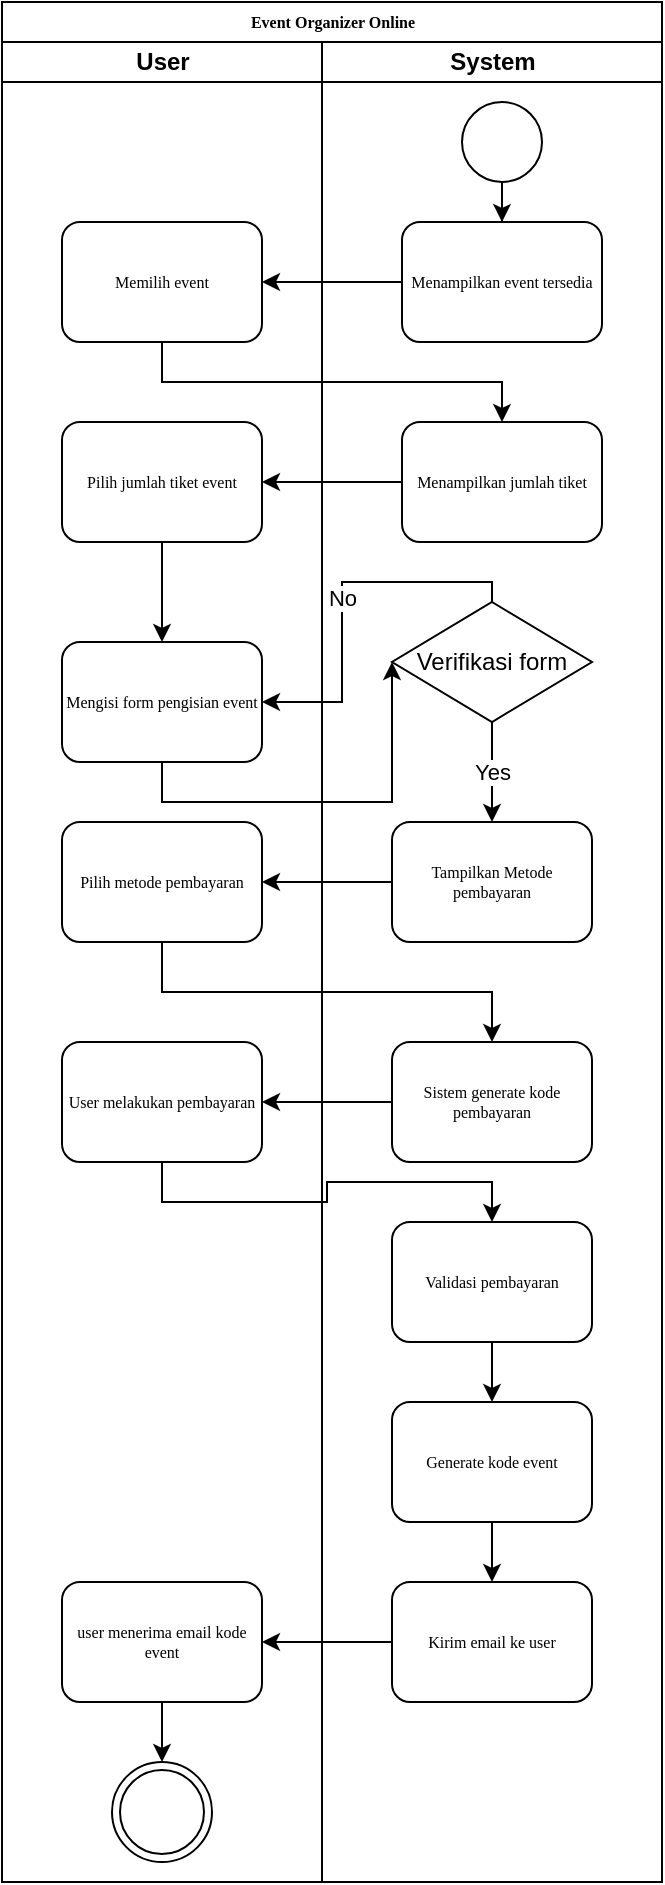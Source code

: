 <mxfile version="20.4.0" type="github">
  <diagram name="Page-1" id="74e2e168-ea6b-b213-b513-2b3c1d86103e">
    <mxGraphModel dx="1038" dy="587" grid="1" gridSize="10" guides="1" tooltips="1" connect="1" arrows="1" fold="1" page="1" pageScale="1" pageWidth="1100" pageHeight="850" background="none" math="0" shadow="0">
      <root>
        <mxCell id="0" />
        <mxCell id="1" parent="0" />
        <mxCell id="77e6c97f196da883-1" value="Event Organizer Online" style="swimlane;html=1;childLayout=stackLayout;startSize=20;rounded=0;shadow=0;labelBackgroundColor=none;strokeWidth=1;fontFamily=Verdana;fontSize=8;align=center;" parent="1" vertex="1">
          <mxGeometry x="70" y="40" width="330" height="940" as="geometry" />
        </mxCell>
        <mxCell id="77e6c97f196da883-2" value="User" style="swimlane;html=1;startSize=20;" parent="77e6c97f196da883-1" vertex="1">
          <mxGeometry y="20" width="160" height="920" as="geometry" />
        </mxCell>
        <mxCell id="77e6c97f196da883-11" value="Memilih event" style="rounded=1;whiteSpace=wrap;html=1;shadow=0;labelBackgroundColor=none;strokeWidth=1;fontFamily=Verdana;fontSize=8;align=center;" parent="77e6c97f196da883-2" vertex="1">
          <mxGeometry x="30" y="90" width="100" height="60" as="geometry" />
        </mxCell>
        <mxCell id="_BVxVds4RlHdZlTq_FJE-15" style="edgeStyle=orthogonalEdgeStyle;rounded=0;orthogonalLoop=1;jettySize=auto;html=1;entryX=0.5;entryY=0;entryDx=0;entryDy=0;" edge="1" parent="77e6c97f196da883-2" source="77e6c97f196da883-18" target="_BVxVds4RlHdZlTq_FJE-8">
          <mxGeometry relative="1" as="geometry" />
        </mxCell>
        <mxCell id="77e6c97f196da883-18" value="Pilih jumlah tiket event" style="rounded=1;whiteSpace=wrap;html=1;shadow=0;labelBackgroundColor=none;strokeWidth=1;fontFamily=Verdana;fontSize=8;align=center;" parent="77e6c97f196da883-2" vertex="1">
          <mxGeometry x="30" y="190" width="100" height="60" as="geometry" />
        </mxCell>
        <mxCell id="_BVxVds4RlHdZlTq_FJE-8" value="Mengisi form pengisian event" style="rounded=1;whiteSpace=wrap;html=1;shadow=0;labelBackgroundColor=none;strokeWidth=1;fontFamily=Verdana;fontSize=8;align=center;" vertex="1" parent="77e6c97f196da883-2">
          <mxGeometry x="30" y="300" width="100" height="60" as="geometry" />
        </mxCell>
        <mxCell id="_BVxVds4RlHdZlTq_FJE-22" value="Pilih metode pembayaran" style="rounded=1;whiteSpace=wrap;html=1;shadow=0;labelBackgroundColor=none;strokeWidth=1;fontFamily=Verdana;fontSize=8;align=center;" vertex="1" parent="77e6c97f196da883-2">
          <mxGeometry x="30" y="390" width="100" height="60" as="geometry" />
        </mxCell>
        <mxCell id="_BVxVds4RlHdZlTq_FJE-26" value="User melakukan pembayaran" style="rounded=1;whiteSpace=wrap;html=1;shadow=0;labelBackgroundColor=none;strokeWidth=1;fontFamily=Verdana;fontSize=8;align=center;" vertex="1" parent="77e6c97f196da883-2">
          <mxGeometry x="30" y="500" width="100" height="60" as="geometry" />
        </mxCell>
        <mxCell id="_BVxVds4RlHdZlTq_FJE-41" style="edgeStyle=orthogonalEdgeStyle;rounded=0;orthogonalLoop=1;jettySize=auto;html=1;entryX=0.5;entryY=0;entryDx=0;entryDy=0;" edge="1" parent="77e6c97f196da883-2" source="_BVxVds4RlHdZlTq_FJE-35" target="_BVxVds4RlHdZlTq_FJE-40">
          <mxGeometry relative="1" as="geometry" />
        </mxCell>
        <mxCell id="_BVxVds4RlHdZlTq_FJE-35" value="user menerima email kode event" style="rounded=1;whiteSpace=wrap;html=1;shadow=0;labelBackgroundColor=none;strokeWidth=1;fontFamily=Verdana;fontSize=8;align=center;" vertex="1" parent="77e6c97f196da883-2">
          <mxGeometry x="30" y="770" width="100" height="60" as="geometry" />
        </mxCell>
        <mxCell id="_BVxVds4RlHdZlTq_FJE-40" value="" style="ellipse;shape=doubleEllipse;whiteSpace=wrap;html=1;aspect=fixed;shadow=0;labelBackgroundColor=default;labelBorderColor=#FFFFFF;sketch=0;fillStyle=auto;strokeWidth=1;fillColor=default;" vertex="1" parent="77e6c97f196da883-2">
          <mxGeometry x="55" y="860" width="50" height="50" as="geometry" />
        </mxCell>
        <mxCell id="_BVxVds4RlHdZlTq_FJE-23" style="edgeStyle=orthogonalEdgeStyle;rounded=0;orthogonalLoop=1;jettySize=auto;html=1;entryX=1;entryY=0.5;entryDx=0;entryDy=0;" edge="1" parent="77e6c97f196da883-1" source="_BVxVds4RlHdZlTq_FJE-16" target="_BVxVds4RlHdZlTq_FJE-22">
          <mxGeometry relative="1" as="geometry" />
        </mxCell>
        <mxCell id="_BVxVds4RlHdZlTq_FJE-25" style="edgeStyle=orthogonalEdgeStyle;rounded=0;orthogonalLoop=1;jettySize=auto;html=1;entryX=0.5;entryY=0;entryDx=0;entryDy=0;exitX=0.5;exitY=1;exitDx=0;exitDy=0;" edge="1" parent="77e6c97f196da883-1" source="_BVxVds4RlHdZlTq_FJE-22" target="_BVxVds4RlHdZlTq_FJE-24">
          <mxGeometry relative="1" as="geometry" />
        </mxCell>
        <mxCell id="_BVxVds4RlHdZlTq_FJE-27" style="edgeStyle=orthogonalEdgeStyle;rounded=0;orthogonalLoop=1;jettySize=auto;html=1;entryX=1;entryY=0.5;entryDx=0;entryDy=0;" edge="1" parent="77e6c97f196da883-1" source="_BVxVds4RlHdZlTq_FJE-24" target="_BVxVds4RlHdZlTq_FJE-26">
          <mxGeometry relative="1" as="geometry" />
        </mxCell>
        <mxCell id="77e6c97f196da883-3" value="System" style="swimlane;html=1;startSize=20;" parent="77e6c97f196da883-1" vertex="1">
          <mxGeometry x="160" y="20" width="170" height="920" as="geometry" />
        </mxCell>
        <mxCell id="_BVxVds4RlHdZlTq_FJE-9" value="Menampilkan event tersedia" style="rounded=1;whiteSpace=wrap;html=1;shadow=0;labelBackgroundColor=none;strokeWidth=1;fontFamily=Verdana;fontSize=8;align=center;" vertex="1" parent="77e6c97f196da883-3">
          <mxGeometry x="40" y="90" width="100" height="60" as="geometry" />
        </mxCell>
        <mxCell id="_BVxVds4RlHdZlTq_FJE-11" style="edgeStyle=orthogonalEdgeStyle;rounded=0;orthogonalLoop=1;jettySize=auto;html=1;entryX=0.5;entryY=0;entryDx=0;entryDy=0;" edge="1" parent="77e6c97f196da883-3" source="_BVxVds4RlHdZlTq_FJE-6" target="_BVxVds4RlHdZlTq_FJE-9">
          <mxGeometry relative="1" as="geometry" />
        </mxCell>
        <mxCell id="_BVxVds4RlHdZlTq_FJE-6" value="" style="ellipse;whiteSpace=wrap;html=1;aspect=fixed;fillColor=#FFFFFF;" vertex="1" parent="77e6c97f196da883-3">
          <mxGeometry x="70" y="30" width="40" height="40" as="geometry" />
        </mxCell>
        <mxCell id="_BVxVds4RlHdZlTq_FJE-10" value="Menampilkan jumlah tiket" style="rounded=1;whiteSpace=wrap;html=1;shadow=0;labelBackgroundColor=none;strokeWidth=1;fontFamily=Verdana;fontSize=8;align=center;" vertex="1" parent="77e6c97f196da883-3">
          <mxGeometry x="40" y="190" width="100" height="60" as="geometry" />
        </mxCell>
        <mxCell id="_BVxVds4RlHdZlTq_FJE-16" value="Tampilkan Metode pembayaran" style="rounded=1;whiteSpace=wrap;html=1;shadow=0;labelBackgroundColor=none;strokeWidth=1;fontFamily=Verdana;fontSize=8;align=center;" vertex="1" parent="77e6c97f196da883-3">
          <mxGeometry x="35" y="390" width="100" height="60" as="geometry" />
        </mxCell>
        <mxCell id="_BVxVds4RlHdZlTq_FJE-19" value="Yes" style="edgeStyle=orthogonalEdgeStyle;rounded=0;orthogonalLoop=1;jettySize=auto;html=1;entryX=0.5;entryY=0;entryDx=0;entryDy=0;" edge="1" parent="77e6c97f196da883-3" source="_BVxVds4RlHdZlTq_FJE-17" target="_BVxVds4RlHdZlTq_FJE-16">
          <mxGeometry relative="1" as="geometry" />
        </mxCell>
        <mxCell id="_BVxVds4RlHdZlTq_FJE-17" value="Verifikasi form" style="rhombus;whiteSpace=wrap;html=1;fillColor=#FFFFFF;" vertex="1" parent="77e6c97f196da883-3">
          <mxGeometry x="35" y="280" width="100" height="60" as="geometry" />
        </mxCell>
        <mxCell id="_BVxVds4RlHdZlTq_FJE-24" value="Sistem generate kode pembayaran" style="rounded=1;whiteSpace=wrap;html=1;shadow=0;labelBackgroundColor=none;strokeWidth=1;fontFamily=Verdana;fontSize=8;align=center;" vertex="1" parent="77e6c97f196da883-3">
          <mxGeometry x="35" y="500" width="100" height="60" as="geometry" />
        </mxCell>
        <mxCell id="_BVxVds4RlHdZlTq_FJE-31" style="edgeStyle=orthogonalEdgeStyle;rounded=0;orthogonalLoop=1;jettySize=auto;html=1;exitX=0.5;exitY=1;exitDx=0;exitDy=0;entryX=0.5;entryY=0;entryDx=0;entryDy=0;" edge="1" parent="77e6c97f196da883-3" source="_BVxVds4RlHdZlTq_FJE-28" target="_BVxVds4RlHdZlTq_FJE-30">
          <mxGeometry relative="1" as="geometry" />
        </mxCell>
        <mxCell id="_BVxVds4RlHdZlTq_FJE-28" value="Validasi pembayaran" style="rounded=1;whiteSpace=wrap;html=1;shadow=0;labelBackgroundColor=none;strokeWidth=1;fontFamily=Verdana;fontSize=8;align=center;" vertex="1" parent="77e6c97f196da883-3">
          <mxGeometry x="35" y="590" width="100" height="60" as="geometry" />
        </mxCell>
        <mxCell id="_BVxVds4RlHdZlTq_FJE-33" style="edgeStyle=orthogonalEdgeStyle;rounded=0;orthogonalLoop=1;jettySize=auto;html=1;entryX=0.5;entryY=0;entryDx=0;entryDy=0;" edge="1" parent="77e6c97f196da883-3" source="_BVxVds4RlHdZlTq_FJE-30" target="_BVxVds4RlHdZlTq_FJE-32">
          <mxGeometry relative="1" as="geometry" />
        </mxCell>
        <mxCell id="_BVxVds4RlHdZlTq_FJE-30" value="Generate kode event" style="rounded=1;whiteSpace=wrap;html=1;shadow=0;labelBackgroundColor=none;strokeWidth=1;fontFamily=Verdana;fontSize=8;align=center;" vertex="1" parent="77e6c97f196da883-3">
          <mxGeometry x="35" y="680" width="100" height="60" as="geometry" />
        </mxCell>
        <mxCell id="_BVxVds4RlHdZlTq_FJE-32" value="Kirim email ke user" style="rounded=1;whiteSpace=wrap;html=1;shadow=0;labelBackgroundColor=none;strokeWidth=1;fontFamily=Verdana;fontSize=8;align=center;" vertex="1" parent="77e6c97f196da883-3">
          <mxGeometry x="35" y="770" width="100" height="60" as="geometry" />
        </mxCell>
        <mxCell id="_BVxVds4RlHdZlTq_FJE-12" style="edgeStyle=orthogonalEdgeStyle;rounded=0;orthogonalLoop=1;jettySize=auto;html=1;entryX=1;entryY=0.5;entryDx=0;entryDy=0;" edge="1" parent="77e6c97f196da883-1" source="_BVxVds4RlHdZlTq_FJE-9" target="77e6c97f196da883-11">
          <mxGeometry relative="1" as="geometry" />
        </mxCell>
        <mxCell id="_BVxVds4RlHdZlTq_FJE-13" style="edgeStyle=orthogonalEdgeStyle;rounded=0;orthogonalLoop=1;jettySize=auto;html=1;entryX=0.5;entryY=0;entryDx=0;entryDy=0;exitX=0.5;exitY=1;exitDx=0;exitDy=0;" edge="1" parent="77e6c97f196da883-1" source="77e6c97f196da883-11" target="_BVxVds4RlHdZlTq_FJE-10">
          <mxGeometry relative="1" as="geometry" />
        </mxCell>
        <mxCell id="_BVxVds4RlHdZlTq_FJE-14" style="edgeStyle=orthogonalEdgeStyle;rounded=0;orthogonalLoop=1;jettySize=auto;html=1;entryX=1;entryY=0.5;entryDx=0;entryDy=0;" edge="1" parent="77e6c97f196da883-1" source="_BVxVds4RlHdZlTq_FJE-10" target="77e6c97f196da883-18">
          <mxGeometry relative="1" as="geometry" />
        </mxCell>
        <mxCell id="_BVxVds4RlHdZlTq_FJE-18" style="edgeStyle=orthogonalEdgeStyle;rounded=0;orthogonalLoop=1;jettySize=auto;html=1;entryX=0;entryY=0.5;entryDx=0;entryDy=0;exitX=0.5;exitY=1;exitDx=0;exitDy=0;" edge="1" parent="77e6c97f196da883-1" source="_BVxVds4RlHdZlTq_FJE-8" target="_BVxVds4RlHdZlTq_FJE-17">
          <mxGeometry relative="1" as="geometry">
            <Array as="points">
              <mxPoint x="80" y="400" />
              <mxPoint x="195" y="400" />
            </Array>
          </mxGeometry>
        </mxCell>
        <mxCell id="_BVxVds4RlHdZlTq_FJE-21" value="No" style="edgeStyle=orthogonalEdgeStyle;rounded=0;orthogonalLoop=1;jettySize=auto;html=1;entryX=1;entryY=0.5;entryDx=0;entryDy=0;exitX=0.5;exitY=0;exitDx=0;exitDy=0;" edge="1" parent="77e6c97f196da883-1" source="_BVxVds4RlHdZlTq_FJE-17" target="_BVxVds4RlHdZlTq_FJE-8">
          <mxGeometry relative="1" as="geometry">
            <Array as="points">
              <mxPoint x="245" y="290" />
              <mxPoint x="170" y="290" />
              <mxPoint x="170" y="350" />
            </Array>
          </mxGeometry>
        </mxCell>
        <mxCell id="_BVxVds4RlHdZlTq_FJE-29" style="edgeStyle=orthogonalEdgeStyle;rounded=0;orthogonalLoop=1;jettySize=auto;html=1;exitX=0.5;exitY=1;exitDx=0;exitDy=0;" edge="1" parent="77e6c97f196da883-1" source="_BVxVds4RlHdZlTq_FJE-26" target="_BVxVds4RlHdZlTq_FJE-28">
          <mxGeometry relative="1" as="geometry" />
        </mxCell>
        <mxCell id="_BVxVds4RlHdZlTq_FJE-37" style="edgeStyle=orthogonalEdgeStyle;rounded=0;orthogonalLoop=1;jettySize=auto;html=1;entryX=1;entryY=0.5;entryDx=0;entryDy=0;" edge="1" parent="77e6c97f196da883-1" source="_BVxVds4RlHdZlTq_FJE-32" target="_BVxVds4RlHdZlTq_FJE-35">
          <mxGeometry relative="1" as="geometry" />
        </mxCell>
      </root>
    </mxGraphModel>
  </diagram>
</mxfile>
